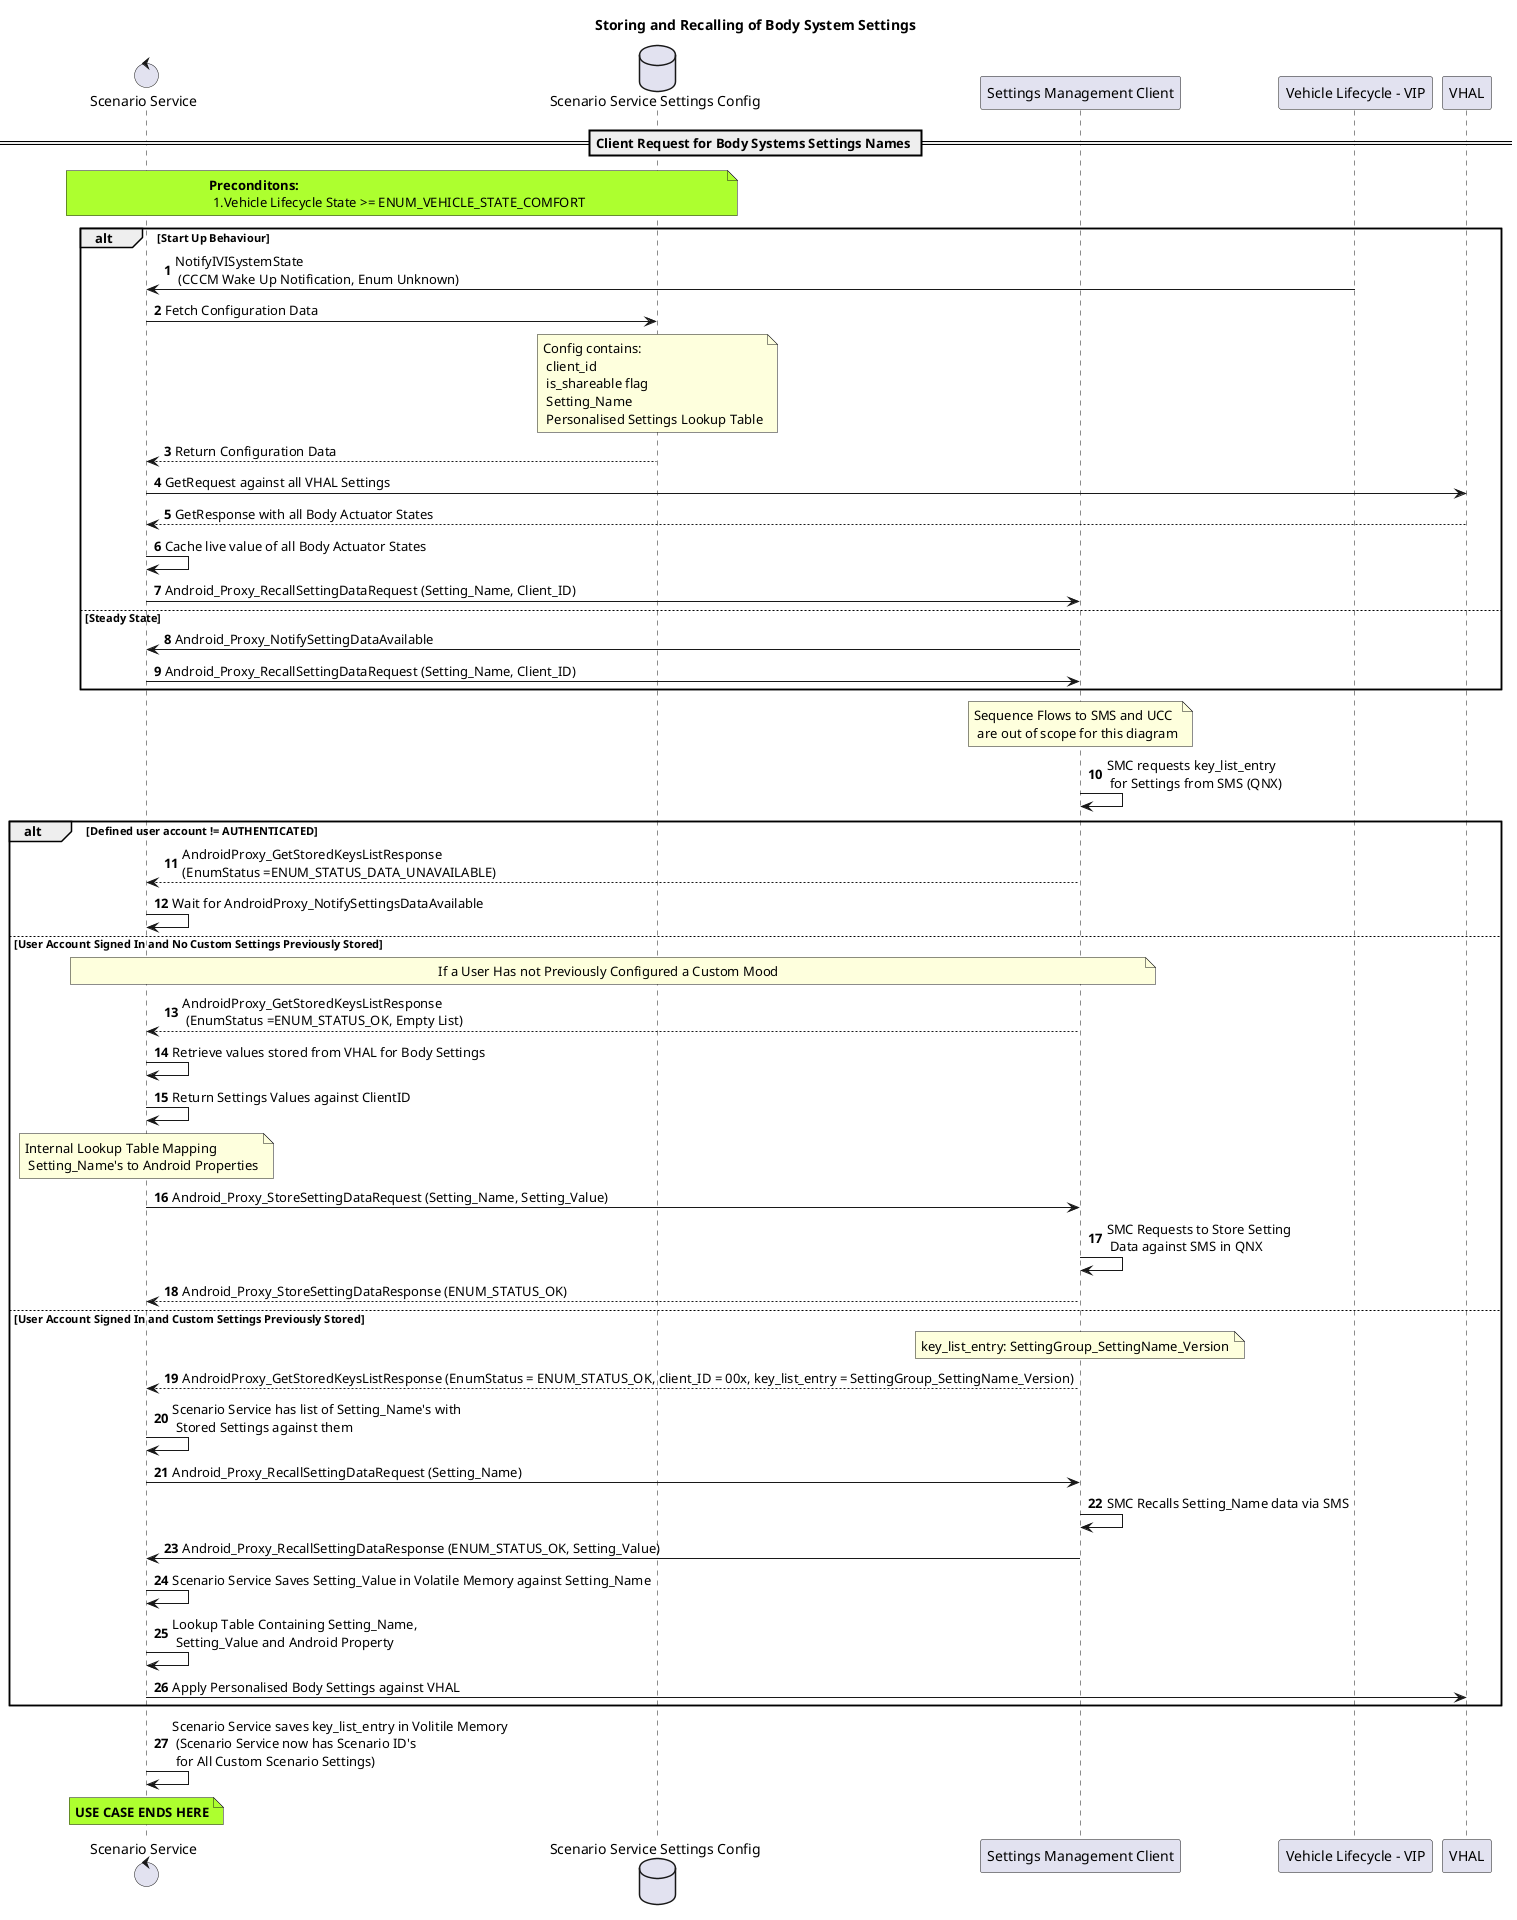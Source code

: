 @startuml Cabin_Moods_Application_Start_Up_UC
    
title Storing and Recalling of Body System Settings      
autonumber

control "Scenario Service" as SS
database "Scenario Service Settings Config" as SSSC
participant "Settings Management Client" as SMC
participant "Vehicle Lifecycle - VIP" as VIP

== Client Request for Body Systems Settings Names == 

    note over SS,SSSC #GreenYellow: **Preconditons:** \n 1.Vehicle Lifecycle State >= ENUM_VEHICLE_STATE_COMFORT 

        alt Start Up Behaviour
        VIP -> SS: NotifyIVISystemState \n (CCCM Wake Up Notification, Enum Unknown)
        SS -> SSSC: Fetch Configuration Data  
        note over SSSC : Config contains: \n client_id \n is_shareable flag \n Setting_Name \n Personalised Settings Lookup Table
        SSSC --> SS: Return Configuration Data 
        SS -> VHAL: GetRequest against all VHAL Settings
        VHAL --> SS: GetResponse with all Body Actuator States 
        SS -> SS: Cache live value of all Body Actuator States
        SS -> SMC: Android_Proxy_RecallSettingDataRequest (Setting_Name, Client_ID) 
        else Steady State
        SMC -> SS: Android_Proxy_NotifySettingDataAvailable
        SS -> SMC: Android_Proxy_RecallSettingDataRequest (Setting_Name, Client_ID) 
        end
        note over SMC: Sequence Flows to SMS and UCC \n are out of scope for this diagram 
        SMC -> SMC: SMC requests key_list_entry \n for Settings from SMS (QNX)
        
        'Get all stored keys list 

            alt Defined user account != AUTHENTICATED
                SMC --> SS: AndroidProxy_GetStoredKeysListResponse\n(EnumStatus =ENUM_STATUS_DATA_UNAVAILABLE)
                SS -> SS: Wait for AndroidProxy_NotifySettingsDataAvailable
            else User Account Signed In and No Custom Settings Previously Stored
                note over SS,SMC : If a User Has not Previously Configured a Custom Mood
                SMC --> SS: AndroidProxy_GetStoredKeysListResponse\n (EnumStatus =ENUM_STATUS_OK, Empty List)
                ' Are we settled on ENUM_STATUS_OK as a return mechanism or want to change method 
                
                SS -> SS: Retrieve values stored from VHAL for Body Settings
                SS -> SS: Return Settings Values against ClientID
                note over  SS: Internal Lookup Table Mapping \n Setting_Name's to Android Properties
                SS -> SMC: Android_Proxy_StoreSettingDataRequest (Setting_Name, Setting_Value)
                SMC -> SMC: SMC Requests to Store Setting \n Data against SMS in QNX
                SMC --> SS: Android_Proxy_StoreSettingDataResponse (ENUM_STATUS_OK)

                    else User Account Signed In and Custom Settings Previously Stored
                    note over SMC : key_list_entry: SettingGroup_SettingName_Version
                    SMC --> SS: AndroidProxy_GetStoredKeysListResponse (EnumStatus = ENUM_STATUS_OK, client_ID = 00x, key_list_entry = SettingGroup_SettingName_Version)
                    SS -> SS: Scenario Service has list of Setting_Name's with \n Stored Settings against them
                    SS -> SMC: Android_Proxy_RecallSettingDataRequest (Setting_Name) 
                    SMC -> SMC: SMC Recalls Setting_Name data via SMS 
                    SMC -> SS: Android_Proxy_RecallSettingDataResponse (ENUM_STATUS_OK, Setting_Value)
                    SS -> SS: Scenario Service Saves Setting_Value in Volatile Memory against Setting_Name
                    SS -> SS: Lookup Table Containing Setting_Name, \n Setting_Value and Android Property
                    SS -> VHAL: Apply Personalised Body Settings against VHAL

            end
        SS -> SS: Scenario Service saves key_list_entry in Volitile Memory \n (Scenario Service now has Scenario ID's \n for All Custom Scenario Settings)

    note over SS #GreenYellow : **USE CASE ENDS HERE**


@enduml